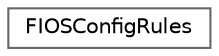 digraph "Graphical Class Hierarchy"
{
 // INTERACTIVE_SVG=YES
 // LATEX_PDF_SIZE
  bgcolor="transparent";
  edge [fontname=Helvetica,fontsize=10,labelfontname=Helvetica,labelfontsize=10];
  node [fontname=Helvetica,fontsize=10,shape=box,height=0.2,width=0.4];
  rankdir="LR";
  Node0 [id="Node000000",label="FIOSConfigRules",height=0.2,width=0.4,color="grey40", fillcolor="white", style="filled",URL="$d6/d65/classFIOSConfigRules.html",tooltip=" "];
}

